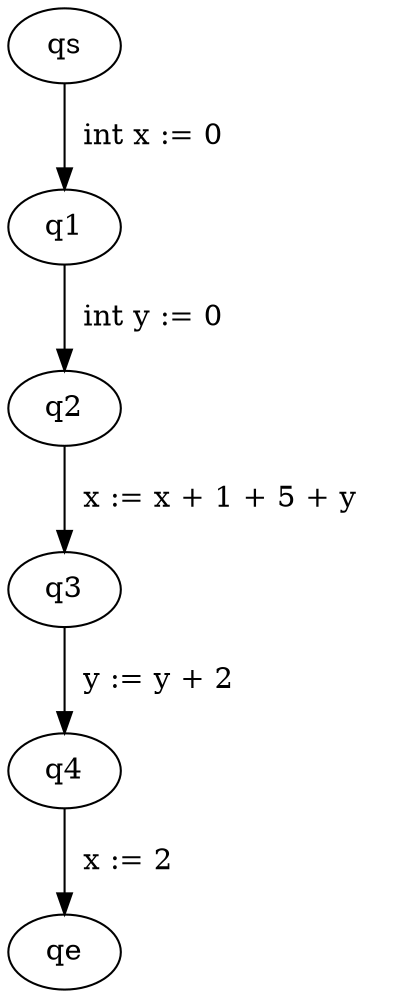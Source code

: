 digraph ProgramGraph{
"qs" -> "q1" [label="  int x := 0   "] 
"q1" -> "q2" [label="  int y := 0   "] 
"q2" -> "q3" [label="  x := x + 1 + 5 + y   "] 
"q3" -> "q4" [label="  y := y + 2   "] 
"q4" -> "qe" [label="  x := 2   "] 
}